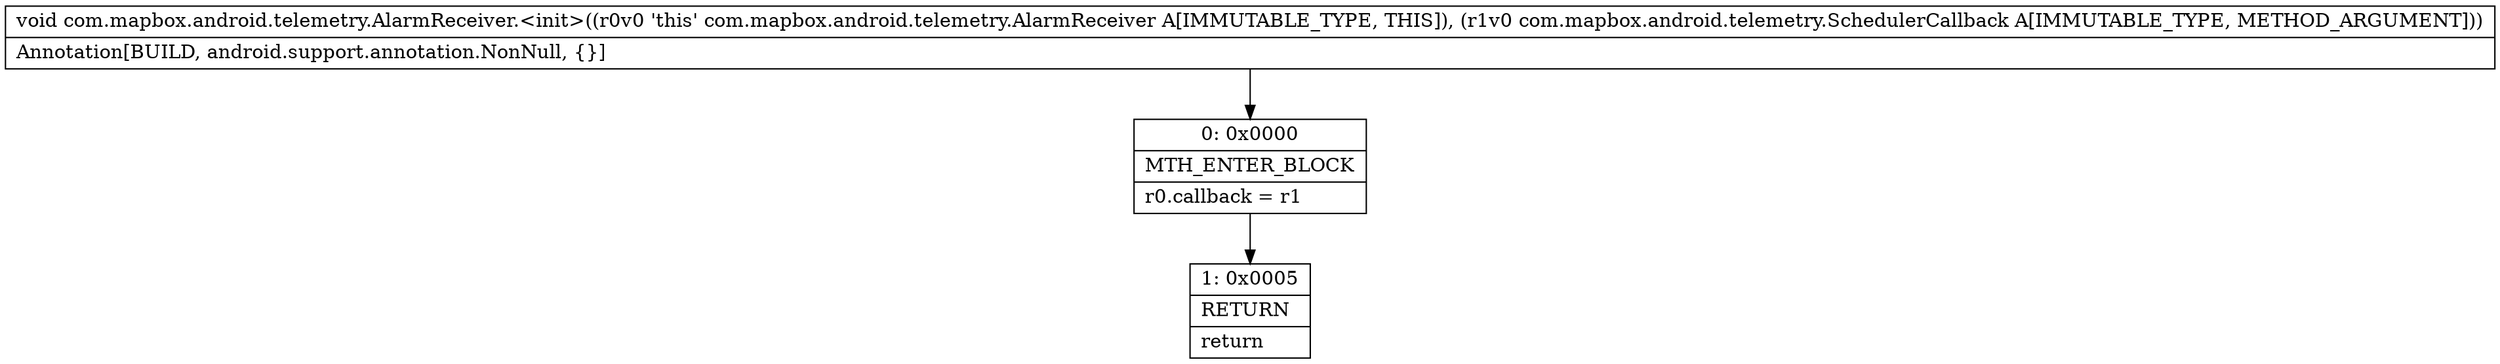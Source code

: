 digraph "CFG forcom.mapbox.android.telemetry.AlarmReceiver.\<init\>(Lcom\/mapbox\/android\/telemetry\/SchedulerCallback;)V" {
Node_0 [shape=record,label="{0\:\ 0x0000|MTH_ENTER_BLOCK\l|r0.callback = r1\l}"];
Node_1 [shape=record,label="{1\:\ 0x0005|RETURN\l|return\l}"];
MethodNode[shape=record,label="{void com.mapbox.android.telemetry.AlarmReceiver.\<init\>((r0v0 'this' com.mapbox.android.telemetry.AlarmReceiver A[IMMUTABLE_TYPE, THIS]), (r1v0 com.mapbox.android.telemetry.SchedulerCallback A[IMMUTABLE_TYPE, METHOD_ARGUMENT]))  | Annotation[BUILD, android.support.annotation.NonNull, \{\}]\l}"];
MethodNode -> Node_0;
Node_0 -> Node_1;
}

